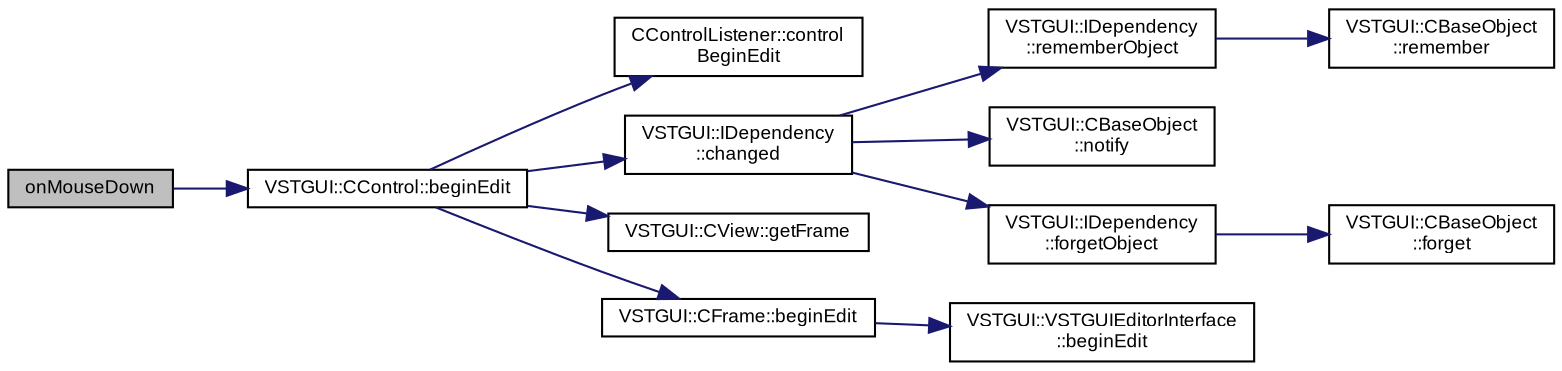 digraph "onMouseDown"
{
  bgcolor="transparent";
  edge [fontname="Arial",fontsize="9",labelfontname="Arial",labelfontsize="9"];
  node [fontname="Arial",fontsize="9",shape=record];
  rankdir="LR";
  Node1 [label="onMouseDown",height=0.2,width=0.4,color="black", fillcolor="grey75", style="filled" fontcolor="black"];
  Node1 -> Node2 [color="midnightblue",fontsize="9",style="solid",fontname="Arial"];
  Node2 [label="VSTGUI::CControl::beginEdit",height=0.2,width=0.4,color="black",URL="$class_v_s_t_g_u_i_1_1_c_control.html#a417db65751882b949a8ebdc2c10ada93"];
  Node2 -> Node3 [color="midnightblue",fontsize="9",style="solid",fontname="Arial"];
  Node3 [label="CControlListener::control\lBeginEdit",height=0.2,width=0.4,color="black",URL="$class_c_control_listener.html#a2f03b7f117820df5f125e76c2fdf50e2"];
  Node2 -> Node4 [color="midnightblue",fontsize="9",style="solid",fontname="Arial"];
  Node4 [label="VSTGUI::IDependency\l::changed",height=0.2,width=0.4,color="black",URL="$class_v_s_t_g_u_i_1_1_i_dependency.html#acac105ad797d9700f9a31946792ecbc0"];
  Node4 -> Node5 [color="midnightblue",fontsize="9",style="solid",fontname="Arial"];
  Node5 [label="VSTGUI::IDependency\l::rememberObject",height=0.2,width=0.4,color="black",URL="$class_v_s_t_g_u_i_1_1_i_dependency.html#a9005955fa448192caddbbced658a616c"];
  Node5 -> Node6 [color="midnightblue",fontsize="9",style="solid",fontname="Arial"];
  Node6 [label="VSTGUI::CBaseObject\l::remember",height=0.2,width=0.4,color="black",URL="$class_v_s_t_g_u_i_1_1_c_base_object.html#ada0719d1daaca4af1795018001769311",tooltip="increase refcount "];
  Node4 -> Node7 [color="midnightblue",fontsize="9",style="solid",fontname="Arial"];
  Node7 [label="VSTGUI::CBaseObject\l::notify",height=0.2,width=0.4,color="black",URL="$class_v_s_t_g_u_i_1_1_c_base_object.html#ab18c3bcc0cb674396848861dfd78a83a"];
  Node4 -> Node8 [color="midnightblue",fontsize="9",style="solid",fontname="Arial"];
  Node8 [label="VSTGUI::IDependency\l::forgetObject",height=0.2,width=0.4,color="black",URL="$class_v_s_t_g_u_i_1_1_i_dependency.html#a626f70bf0ebe5646d8e1335e5c8a607a"];
  Node8 -> Node9 [color="midnightblue",fontsize="9",style="solid",fontname="Arial"];
  Node9 [label="VSTGUI::CBaseObject\l::forget",height=0.2,width=0.4,color="black",URL="$class_v_s_t_g_u_i_1_1_c_base_object.html#ad63e28fbe95a3458c97c60bfacd47ab8",tooltip="decrease refcount and delete object if refcount == 0 "];
  Node2 -> Node10 [color="midnightblue",fontsize="9",style="solid",fontname="Arial"];
  Node10 [label="VSTGUI::CView::getFrame",height=0.2,width=0.4,color="black",URL="$class_v_s_t_g_u_i_1_1_c_view.html#a2045d5fae6d0f8c615dc55113828359a",tooltip="get frame "];
  Node2 -> Node11 [color="midnightblue",fontsize="9",style="solid",fontname="Arial"];
  Node11 [label="VSTGUI::CFrame::beginEdit",height=0.2,width=0.4,color="black",URL="$class_v_s_t_g_u_i_1_1_c_frame.html#a6de7a2ecde27b7207ecdecc59c2b1ca7"];
  Node11 -> Node12 [color="midnightblue",fontsize="9",style="solid",fontname="Arial"];
  Node12 [label="VSTGUI::VSTGUIEditorInterface\l::beginEdit",height=0.2,width=0.4,color="black",URL="$class_v_s_t_g_u_i_1_1_v_s_t_g_u_i_editor_interface.html#a9caf292b83f96562e7e8c99f2a07624f"];
}
